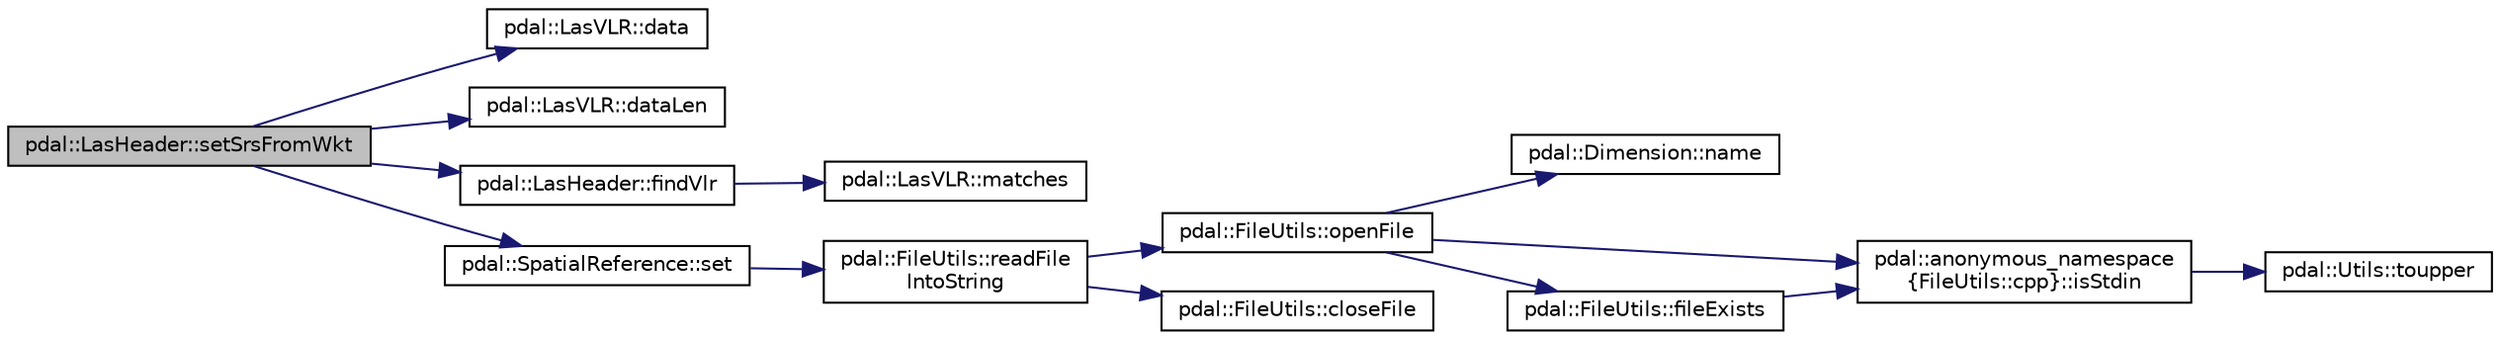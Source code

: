 digraph "pdal::LasHeader::setSrsFromWkt"
{
  edge [fontname="Helvetica",fontsize="10",labelfontname="Helvetica",labelfontsize="10"];
  node [fontname="Helvetica",fontsize="10",shape=record];
  rankdir="LR";
  Node1 [label="pdal::LasHeader::setSrsFromWkt",height=0.2,width=0.4,color="black", fillcolor="grey75", style="filled", fontcolor="black"];
  Node1 -> Node2 [color="midnightblue",fontsize="10",style="solid",fontname="Helvetica"];
  Node2 [label="pdal::LasVLR::data",height=0.2,width=0.4,color="black", fillcolor="white", style="filled",URL="$classpdal_1_1LasVLR.html#acec2ef3fa17d4fc47abdec666bca8287"];
  Node1 -> Node3 [color="midnightblue",fontsize="10",style="solid",fontname="Helvetica"];
  Node3 [label="pdal::LasVLR::dataLen",height=0.2,width=0.4,color="black", fillcolor="white", style="filled",URL="$classpdal_1_1LasVLR.html#a30a15afd0a5c29d43bd3fe3bd261ba8e"];
  Node1 -> Node4 [color="midnightblue",fontsize="10",style="solid",fontname="Helvetica"];
  Node4 [label="pdal::LasHeader::findVlr",height=0.2,width=0.4,color="black", fillcolor="white", style="filled",URL="$classpdal_1_1LasHeader.html#a41ac304349e853d537e6a8fc9f961e34"];
  Node4 -> Node5 [color="midnightblue",fontsize="10",style="solid",fontname="Helvetica"];
  Node5 [label="pdal::LasVLR::matches",height=0.2,width=0.4,color="black", fillcolor="white", style="filled",URL="$classpdal_1_1LasVLR.html#a5b66464275415251793abba2d7f651a5"];
  Node1 -> Node6 [color="midnightblue",fontsize="10",style="solid",fontname="Helvetica"];
  Node6 [label="pdal::SpatialReference::set",height=0.2,width=0.4,color="black", fillcolor="white", style="filled",URL="$classpdal_1_1SpatialReference.html#a703ac7b3efc133deb36ad56416284ba7"];
  Node6 -> Node7 [color="midnightblue",fontsize="10",style="solid",fontname="Helvetica"];
  Node7 [label="pdal::FileUtils::readFile\lIntoString",height=0.2,width=0.4,color="black", fillcolor="white", style="filled",URL="$namespacepdal_1_1FileUtils.html#a183613921413dc5f8fe3efe45763945c"];
  Node7 -> Node8 [color="midnightblue",fontsize="10",style="solid",fontname="Helvetica"];
  Node8 [label="pdal::FileUtils::openFile",height=0.2,width=0.4,color="black", fillcolor="white", style="filled",URL="$namespacepdal_1_1FileUtils.html#aeeda62ff11a1e6bcc9175f51f7efe522"];
  Node8 -> Node9 [color="midnightblue",fontsize="10",style="solid",fontname="Helvetica"];
  Node9 [label="pdal::Dimension::name",height=0.2,width=0.4,color="black", fillcolor="white", style="filled",URL="$namespacepdal_1_1Dimension.html#af3176b0b7e6b4be000317846cf7c2718"];
  Node8 -> Node10 [color="midnightblue",fontsize="10",style="solid",fontname="Helvetica"];
  Node10 [label="pdal::anonymous_namespace\l\{FileUtils::cpp\}::isStdin",height=0.2,width=0.4,color="black", fillcolor="white", style="filled",URL="$namespacepdal_1_1anonymous__namespace_02FileUtils_8cpp_03.html#a813a530ad72d50f747643f1bb996cacf"];
  Node10 -> Node11 [color="midnightblue",fontsize="10",style="solid",fontname="Helvetica"];
  Node11 [label="pdal::Utils::toupper",height=0.2,width=0.4,color="black", fillcolor="white", style="filled",URL="$namespacepdal_1_1Utils.html#a28e3e2faff94b20f9908e77bc54ed983"];
  Node8 -> Node12 [color="midnightblue",fontsize="10",style="solid",fontname="Helvetica"];
  Node12 [label="pdal::FileUtils::fileExists",height=0.2,width=0.4,color="black", fillcolor="white", style="filled",URL="$namespacepdal_1_1FileUtils.html#ae2b8f1ddc38b0033b685a0bde6106ba1"];
  Node12 -> Node10 [color="midnightblue",fontsize="10",style="solid",fontname="Helvetica"];
  Node7 -> Node13 [color="midnightblue",fontsize="10",style="solid",fontname="Helvetica"];
  Node13 [label="pdal::FileUtils::closeFile",height=0.2,width=0.4,color="black", fillcolor="white", style="filled",URL="$namespacepdal_1_1FileUtils.html#a04d2d37c72f0f400f5d5b917b2f2ba05"];
}
